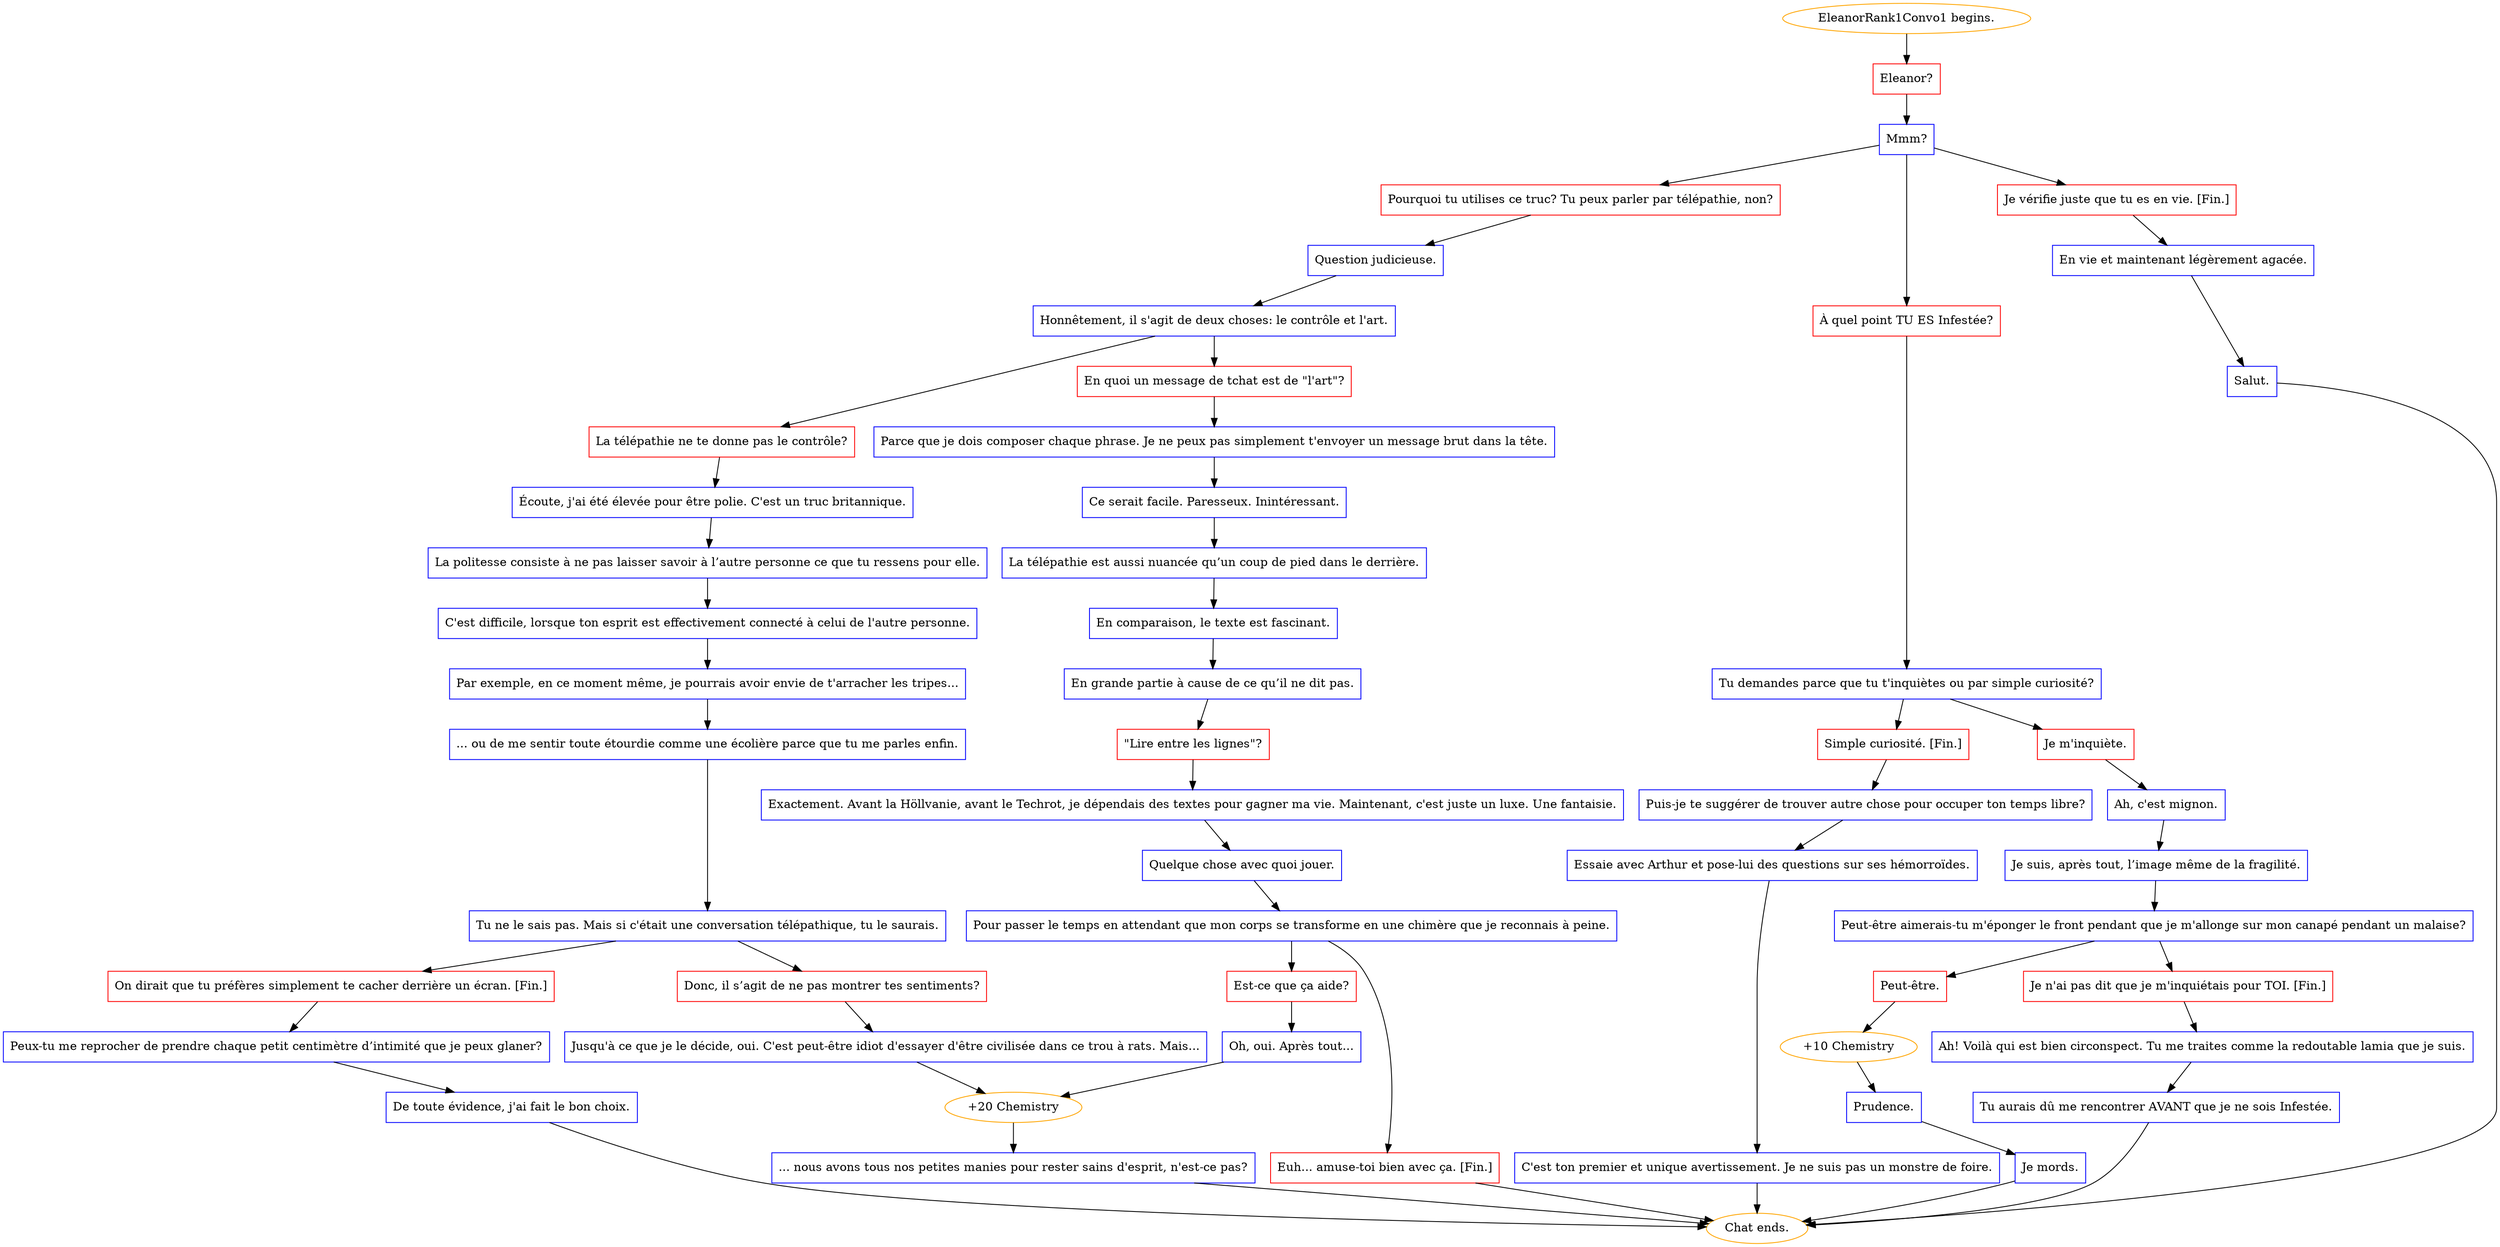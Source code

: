 digraph {
	"EleanorRank1Convo1 begins." [color=orange];
		"EleanorRank1Convo1 begins." -> j754248582;
	j754248582 [label="Eleanor?",shape=box,color=red];
		j754248582 -> j4275063267;
	j4275063267 [label="Mmm?",shape=box,color=blue];
		j4275063267 -> j195155752;
		j4275063267 -> j1791062346;
		j4275063267 -> j696140388;
	j195155752 [label="Pourquoi tu utilises ce truc? Tu peux parler par télépathie, non?",shape=box,color=red];
		j195155752 -> j2546569239;
	j1791062346 [label="À quel point TU ES Infestée?",shape=box,color=red];
		j1791062346 -> j2543277236;
	j696140388 [label="Je vérifie juste que tu es en vie. [Fin.]",shape=box,color=red];
		j696140388 -> j2195243333;
	j2546569239 [label="Question judicieuse.",shape=box,color=blue];
		j2546569239 -> j259275135;
	j2543277236 [label="Tu demandes parce que tu t'inquiètes ou par simple curiosité?",shape=box,color=blue];
		j2543277236 -> j952090165;
		j2543277236 -> j1313844573;
	j2195243333 [label="En vie et maintenant légèrement agacée.",shape=box,color=blue];
		j2195243333 -> j3990896562;
	j259275135 [label="Honnêtement, il s'agit de deux choses: le contrôle et l'art.",shape=box,color=blue];
		j259275135 -> j1185131443;
		j259275135 -> j3711712560;
	j952090165 [label="Je m'inquiète.",shape=box,color=red];
		j952090165 -> j3092628607;
	j1313844573 [label="Simple curiosité. [Fin.]",shape=box,color=red];
		j1313844573 -> j1730154342;
	j3990896562 [label="Salut.",shape=box,color=blue];
		j3990896562 -> "Chat ends.";
	j1185131443 [label="La télépathie ne te donne pas le contrôle?",shape=box,color=red];
		j1185131443 -> j2489636153;
	j3711712560 [label="En quoi un message de tchat est de \"l'art\"?",shape=box,color=red];
		j3711712560 -> j167784450;
	j3092628607 [label="Ah, c'est mignon.",shape=box,color=blue];
		j3092628607 -> j980747920;
	j1730154342 [label="Puis-je te suggérer de trouver autre chose pour occuper ton temps libre?",shape=box,color=blue];
		j1730154342 -> j390323154;
	"Chat ends." [color=orange];
	j2489636153 [label="Écoute, j'ai été élevée pour être polie. C'est un truc britannique.",shape=box,color=blue];
		j2489636153 -> j3371641874;
	j167784450 [label="Parce que je dois composer chaque phrase. Je ne peux pas simplement t'envoyer un message brut dans la tête.",shape=box,color=blue];
		j167784450 -> j2087976756;
	j980747920 [label="Je suis, après tout, l’image même de la fragilité.",shape=box,color=blue];
		j980747920 -> j4292926765;
	j390323154 [label="Essaie avec Arthur et pose-lui des questions sur ses hémorroïdes.",shape=box,color=blue];
		j390323154 -> j1629452587;
	j3371641874 [label="La politesse consiste à ne pas laisser savoir à l’autre personne ce que tu ressens pour elle.",shape=box,color=blue];
		j3371641874 -> j1574920976;
	j2087976756 [label="Ce serait facile. Paresseux. Inintéressant.",shape=box,color=blue];
		j2087976756 -> j1826967930;
	j4292926765 [label="Peut-être aimerais-tu m'éponger le front pendant que je m'allonge sur mon canapé pendant un malaise?",shape=box,color=blue];
		j4292926765 -> j4081415319;
		j4292926765 -> j662340205;
	j1629452587 [label="C'est ton premier et unique avertissement. Je ne suis pas un monstre de foire.",shape=box,color=blue];
		j1629452587 -> "Chat ends.";
	j1574920976 [label="C'est difficile, lorsque ton esprit est effectivement connecté à celui de l'autre personne.",shape=box,color=blue];
		j1574920976 -> j3873049969;
	j1826967930 [label="La télépathie est aussi nuancée qu’un coup de pied dans le derrière.",shape=box,color=blue];
		j1826967930 -> j2435405717;
	j4081415319 [label="Peut-être.",shape=box,color=red];
		j4081415319 -> j433128826;
	j662340205 [label="Je n'ai pas dit que je m'inquiétais pour TOI. [Fin.]",shape=box,color=red];
		j662340205 -> j802913297;
	j3873049969 [label="Par exemple, en ce moment même, je pourrais avoir envie de t'arracher les tripes...",shape=box,color=blue];
		j3873049969 -> j3804404779;
	j2435405717 [label="En comparaison, le texte est fascinant.",shape=box,color=blue];
		j2435405717 -> j3031126399;
	j433128826 [label="+10 Chemistry",color=orange];
		j433128826 -> j972182233;
	j802913297 [label="Ah! Voilà qui est bien circonspect. Tu me traites comme la redoutable lamia que je suis.",shape=box,color=blue];
		j802913297 -> j259908462;
	j3804404779 [label="... ou de me sentir toute étourdie comme une écolière parce que tu me parles enfin.",shape=box,color=blue];
		j3804404779 -> j3793234542;
	j3031126399 [label="En grande partie à cause de ce qu’il ne dit pas.",shape=box,color=blue];
		j3031126399 -> j1667635616;
	j972182233 [label="Prudence.",shape=box,color=blue];
		j972182233 -> j3485765981;
	j259908462 [label="Tu aurais dû me rencontrer AVANT que je ne sois Infestée.",shape=box,color=blue];
		j259908462 -> "Chat ends.";
	j3793234542 [label="Tu ne le sais pas. Mais si c'était une conversation télépathique, tu le saurais.",shape=box,color=blue];
		j3793234542 -> j803927378;
		j3793234542 -> j41929934;
	j1667635616 [label="\"Lire entre les lignes\"?",shape=box,color=red];
		j1667635616 -> j2222830621;
	j3485765981 [label="Je mords.",shape=box,color=blue];
		j3485765981 -> "Chat ends.";
	j803927378 [label="Donc, il s’agit de ne pas montrer tes sentiments?",shape=box,color=red];
		j803927378 -> j1750498238;
	j41929934 [label="On dirait que tu préfères simplement te cacher derrière un écran. [Fin.]",shape=box,color=red];
		j41929934 -> j1941007272;
	j2222830621 [label="Exactement. Avant la Höllvanie, avant le Techrot, je dépendais des textes pour gagner ma vie. Maintenant, c'est juste un luxe. Une fantaisie.",shape=box,color=blue];
		j2222830621 -> j189328937;
	j1750498238 [label="Jusqu'à ce que je le décide, oui. C'est peut-être idiot d'essayer d'être civilisée dans ce trou à rats. Mais...",shape=box,color=blue];
		j1750498238 -> j2770741455;
	j1941007272 [label="Peux-tu me reprocher de prendre chaque petit centimètre d’intimité que je peux glaner?",shape=box,color=blue];
		j1941007272 -> j1337638295;
	j189328937 [label="Quelque chose avec quoi jouer.",shape=box,color=blue];
		j189328937 -> j2529169257;
	j2770741455 [label="+20 Chemistry",color=orange];
		j2770741455 -> j3678307356;
	j1337638295 [label="De toute évidence, j'ai fait le bon choix.",shape=box,color=blue];
		j1337638295 -> "Chat ends.";
	j2529169257 [label="Pour passer le temps en attendant que mon corps se transforme en une chimère que je reconnais à peine.",shape=box,color=blue];
		j2529169257 -> j954261107;
		j2529169257 -> j2934695485;
	j3678307356 [label="... nous avons tous nos petites manies pour rester sains d'esprit, n'est-ce pas?",shape=box,color=blue];
		j3678307356 -> "Chat ends.";
	j954261107 [label="Est-ce que ça aide?",shape=box,color=red];
		j954261107 -> j131016910;
	j2934695485 [label="Euh... amuse-toi bien avec ça. [Fin.]",shape=box,color=red];
		j2934695485 -> "Chat ends.";
	j131016910 [label="Oh, oui. Après tout...",shape=box,color=blue];
		j131016910 -> j2770741455;
}